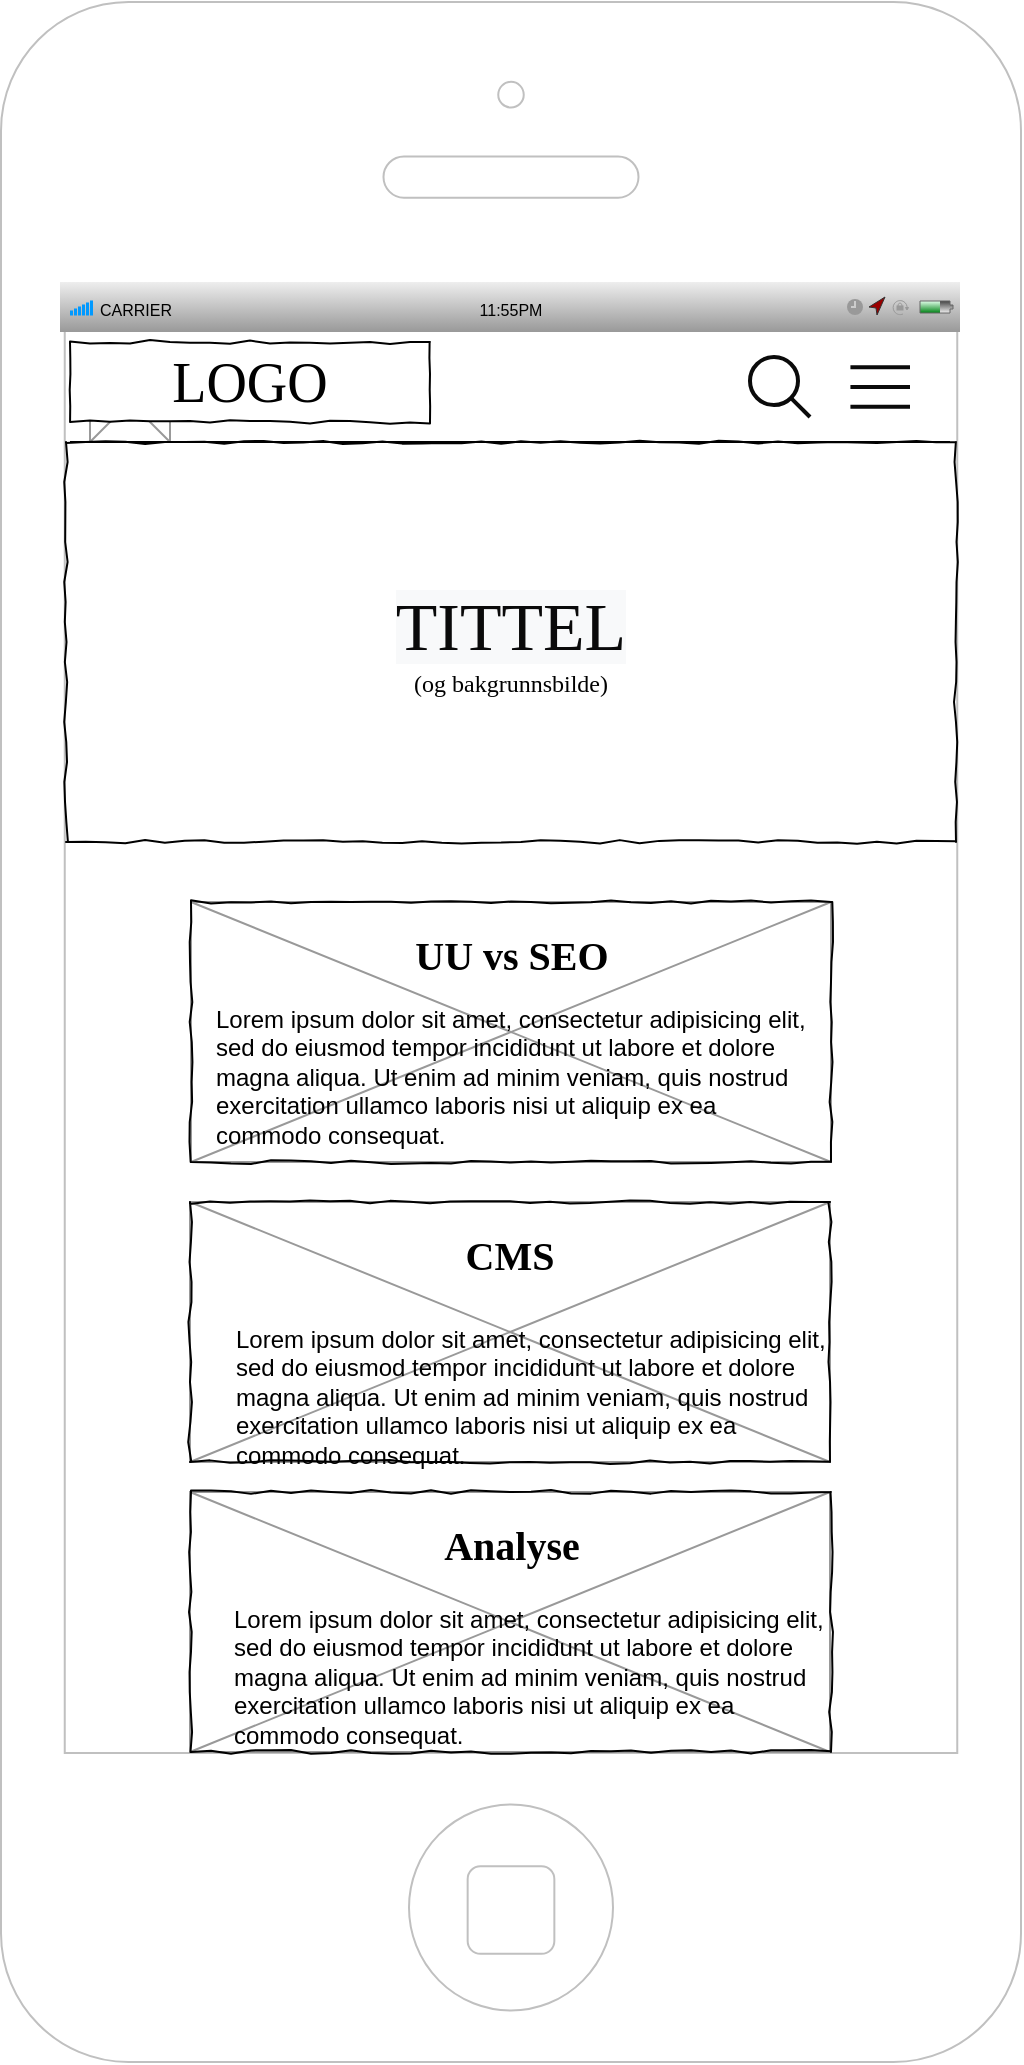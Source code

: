 <mxfile version="20.3.6" type="github">
  <diagram name="Page-1" id="03018318-947c-dd8e-b7a3-06fadd420f32">
    <mxGraphModel dx="1662" dy="1847" grid="1" gridSize="10" guides="1" tooltips="1" connect="1" arrows="1" fold="1" page="1" pageScale="1" pageWidth="1100" pageHeight="850" background="none" math="0" shadow="0">
      <root>
        <mxCell id="0" />
        <mxCell id="1" parent="0" />
        <mxCell id="a9Pk4EmmYL71PgM8v1RE-56" value="" style="html=1;verticalLabelPosition=bottom;labelBackgroundColor=#ffffff;verticalAlign=top;shadow=0;dashed=0;strokeWidth=1;shape=mxgraph.ios7.misc.iphone;strokeColor=#c0c0c0;" vertex="1" parent="1">
          <mxGeometry x="295.5" y="-320" width="510" height="1030" as="geometry" />
        </mxCell>
        <mxCell id="a9Pk4EmmYL71PgM8v1RE-84" value="" style="verticalLabelPosition=bottom;shadow=0;dashed=0;align=center;html=1;verticalAlign=top;strokeWidth=1;shape=mxgraph.mockup.graphics.simpleIcon;strokeColor=#999999;fontFamily=Helvetica;fontSize=20;" vertex="1" parent="1">
          <mxGeometry x="390" y="280" width="320" height="130" as="geometry" />
        </mxCell>
        <mxCell id="a9Pk4EmmYL71PgM8v1RE-81" value="" style="verticalLabelPosition=bottom;shadow=0;dashed=0;align=center;html=1;verticalAlign=top;strokeWidth=1;shape=mxgraph.mockup.graphics.simpleIcon;strokeColor=#999999;" vertex="1" parent="1">
          <mxGeometry x="340" y="-140" width="40" height="40" as="geometry" />
        </mxCell>
        <mxCell id="a9Pk4EmmYL71PgM8v1RE-62" value="" style="html=1;shadow=0;dashed=0;shape=mxgraph.ios.iAppBar;strokeWidth=1;sketch=0;" vertex="1" parent="1">
          <mxGeometry x="325" y="-180" width="450" height="25" as="geometry" />
        </mxCell>
        <mxCell id="a9Pk4EmmYL71PgM8v1RE-63" value="CARRIER" style="html=1;shadow=0;dashed=0;shape=mxgraph.ios.anchor;align=left;fontSize=8;spacingLeft=18;" vertex="1" parent="a9Pk4EmmYL71PgM8v1RE-62">
          <mxGeometry y="3.333" width="80.357" height="21.667" as="geometry" />
        </mxCell>
        <mxCell id="a9Pk4EmmYL71PgM8v1RE-64" value="11:55PM" style="html=1;shadow=0;dashed=0;shape=mxgraph.ios.rect;fontSize=8;strokeColor=none;fillColor=none;" vertex="1" parent="a9Pk4EmmYL71PgM8v1RE-62">
          <mxGeometry x="184.821" y="3.333" width="80.357" height="21.667" as="geometry" />
        </mxCell>
        <mxCell id="a9Pk4EmmYL71PgM8v1RE-67" value="LOGO" style="whiteSpace=wrap;html=1;rounded=0;shadow=0;labelBackgroundColor=none;strokeWidth=1;fontFamily=Verdana;fontSize=28;align=center;comic=1;" vertex="1" parent="1">
          <mxGeometry x="330" y="-150" width="180" height="40" as="geometry" />
        </mxCell>
        <mxCell id="a9Pk4EmmYL71PgM8v1RE-69" value="" style="verticalLabelPosition=bottom;shadow=0;dashed=0;align=center;html=1;verticalAlign=top;strokeWidth=1;shape=mxgraph.mockup.graphics.simpleIcon;strokeColor=#999999;" vertex="1" parent="1">
          <mxGeometry x="390.5" y="130" width="320" height="130" as="geometry" />
        </mxCell>
        <mxCell id="a9Pk4EmmYL71PgM8v1RE-70" value="&lt;br&gt;&lt;span style=&quot;color: rgb(10, 10, 10); font-family: Verdana; font-size: 34px; font-style: normal; font-variant-ligatures: normal; font-variant-caps: normal; font-weight: 400; letter-spacing: normal; orphans: 2; text-align: center; text-indent: 0px; text-transform: none; widows: 2; word-spacing: 0px; -webkit-text-stroke-width: 0px; background-color: rgb(248, 249, 250); text-decoration-thickness: initial; text-decoration-style: initial; text-decoration-color: initial; float: none; display: inline !important;&quot;&gt;TITTEL&lt;br&gt;&lt;/span&gt;(og bakgrunnsbilde)&lt;br style=&quot;color: rgb(10, 10, 10); font-family: Verdana; font-size: 34px; font-style: normal; font-variant-ligatures: normal; font-variant-caps: normal; font-weight: 400; letter-spacing: normal; orphans: 2; text-align: center; text-indent: 0px; text-transform: none; widows: 2; word-spacing: 0px; -webkit-text-stroke-width: 0px; background-color: rgb(248, 249, 250); text-decoration-thickness: initial; text-decoration-style: initial; text-decoration-color: initial;&quot;&gt;&lt;br&gt;" style="whiteSpace=wrap;html=1;rounded=0;shadow=0;labelBackgroundColor=none;strokeWidth=1;fillColor=none;fontFamily=Verdana;fontSize=12;align=center;comic=1;" vertex="1" parent="1">
          <mxGeometry x="328" y="-100" width="445" height="200" as="geometry" />
        </mxCell>
        <mxCell id="a9Pk4EmmYL71PgM8v1RE-71" value="" style="html=1;verticalLabelPosition=bottom;align=center;labelBackgroundColor=#ffffff;verticalAlign=top;strokeWidth=2;strokeColor=#0A0A0A;shadow=0;dashed=0;shape=mxgraph.ios7.icons.most_viewed;pointerEvents=1" vertex="1" parent="1">
          <mxGeometry x="710" y="-140" width="40" height="25" as="geometry" />
        </mxCell>
        <mxCell id="a9Pk4EmmYL71PgM8v1RE-72" value="" style="html=1;verticalLabelPosition=bottom;align=center;labelBackgroundColor=#ffffff;verticalAlign=top;strokeWidth=2;strokeColor=#0A0A0A;shadow=0;dashed=0;shape=mxgraph.ios7.icons.looking_glass;" vertex="1" parent="1">
          <mxGeometry x="670" y="-142.5" width="30" height="30" as="geometry" />
        </mxCell>
        <mxCell id="a9Pk4EmmYL71PgM8v1RE-76" value="" style="endArrow=none;html=1;rounded=0;" edge="1" parent="1">
          <mxGeometry width="50" height="50" relative="1" as="geometry">
            <mxPoint x="330" y="-100" as="sourcePoint" />
            <mxPoint x="770" y="-100" as="targetPoint" />
          </mxGeometry>
        </mxCell>
        <mxCell id="a9Pk4EmmYL71PgM8v1RE-79" value="&lt;div style=&quot;text-align: justify&quot;&gt;&lt;b&gt;&lt;font style=&quot;font-size: 20px;&quot;&gt;UU vs SEO&lt;/font&gt;&lt;/b&gt;&lt;/div&gt;" style="whiteSpace=wrap;html=1;rounded=0;shadow=0;labelBackgroundColor=none;strokeWidth=1;fillColor=none;fontFamily=Verdana;fontSize=12;align=center;verticalAlign=top;spacing=10;comic=1;" vertex="1" parent="1">
          <mxGeometry x="390.5" y="130" width="320" height="130" as="geometry" />
        </mxCell>
        <mxCell id="a9Pk4EmmYL71PgM8v1RE-85" value="&lt;div style=&quot;text-align: justify&quot;&gt;&lt;span style=&quot;font-size: 20px;&quot;&gt;&lt;b&gt;CMS&lt;/b&gt;&lt;/span&gt;&lt;/div&gt;" style="whiteSpace=wrap;html=1;rounded=0;shadow=0;labelBackgroundColor=none;strokeWidth=1;fillColor=none;fontFamily=Verdana;fontSize=12;align=center;verticalAlign=top;spacing=10;comic=1;" vertex="1" parent="1">
          <mxGeometry x="390" y="280" width="320" height="130" as="geometry" />
        </mxCell>
        <mxCell id="a9Pk4EmmYL71PgM8v1RE-87" value="" style="verticalLabelPosition=bottom;shadow=0;dashed=0;align=center;html=1;verticalAlign=top;strokeWidth=1;shape=mxgraph.mockup.graphics.simpleIcon;strokeColor=#999999;fontFamily=Helvetica;fontSize=20;" vertex="1" parent="1">
          <mxGeometry x="390" y="425" width="320" height="130" as="geometry" />
        </mxCell>
        <mxCell id="a9Pk4EmmYL71PgM8v1RE-86" value="&lt;div style=&quot;text-align: justify&quot;&gt;&lt;b&gt;&lt;font style=&quot;font-size: 20px;&quot;&gt;Analyse&lt;/font&gt;&lt;/b&gt;&lt;/div&gt;" style="whiteSpace=wrap;html=1;rounded=0;shadow=0;labelBackgroundColor=none;strokeWidth=1;fillColor=none;fontFamily=Verdana;fontSize=12;align=center;verticalAlign=top;spacing=10;comic=1;" vertex="1" parent="1">
          <mxGeometry x="390.5" y="425" width="320" height="130" as="geometry" />
        </mxCell>
        <mxCell id="a9Pk4EmmYL71PgM8v1RE-90" value="Lorem ipsum dolor sit amet, consectetur adipisicing elit, sed do eiusmod tempor incididunt ut labore et dolore magna aliqua. Ut enim ad minim veniam, quis nostrud exercitation ullamco laboris nisi ut aliquip ex ea commodo consequat.&amp;nbsp;" style="text;spacingTop=-5;whiteSpace=wrap;html=1;align=left;fontSize=12;fontFamily=Helvetica;fillColor=none;strokeColor=none;" vertex="1" parent="1">
          <mxGeometry x="400.5" y="180" width="300" height="110" as="geometry" />
        </mxCell>
        <mxCell id="a9Pk4EmmYL71PgM8v1RE-91" value="Lorem ipsum dolor sit amet, consectetur adipisicing elit, sed do eiusmod tempor incididunt ut labore et dolore magna aliqua. Ut enim ad minim veniam, quis nostrud exercitation ullamco laboris nisi ut aliquip ex ea commodo consequat.&amp;nbsp;" style="text;spacingTop=-5;whiteSpace=wrap;html=1;align=left;fontSize=12;fontFamily=Helvetica;fillColor=none;strokeColor=none;" vertex="1" parent="1">
          <mxGeometry x="410.5" y="340" width="300" height="110" as="geometry" />
        </mxCell>
        <mxCell id="a9Pk4EmmYL71PgM8v1RE-92" value="Lorem ipsum dolor sit amet, consectetur adipisicing elit, sed do eiusmod tempor incididunt ut labore et dolore magna aliqua. Ut enim ad minim veniam, quis nostrud exercitation ullamco laboris nisi ut aliquip ex ea commodo consequat.&amp;nbsp;" style="text;spacingTop=-5;whiteSpace=wrap;html=1;align=left;fontSize=12;fontFamily=Helvetica;fillColor=none;strokeColor=none;" vertex="1" parent="1">
          <mxGeometry x="410" y="480" width="300" height="110" as="geometry" />
        </mxCell>
      </root>
    </mxGraphModel>
  </diagram>
</mxfile>
